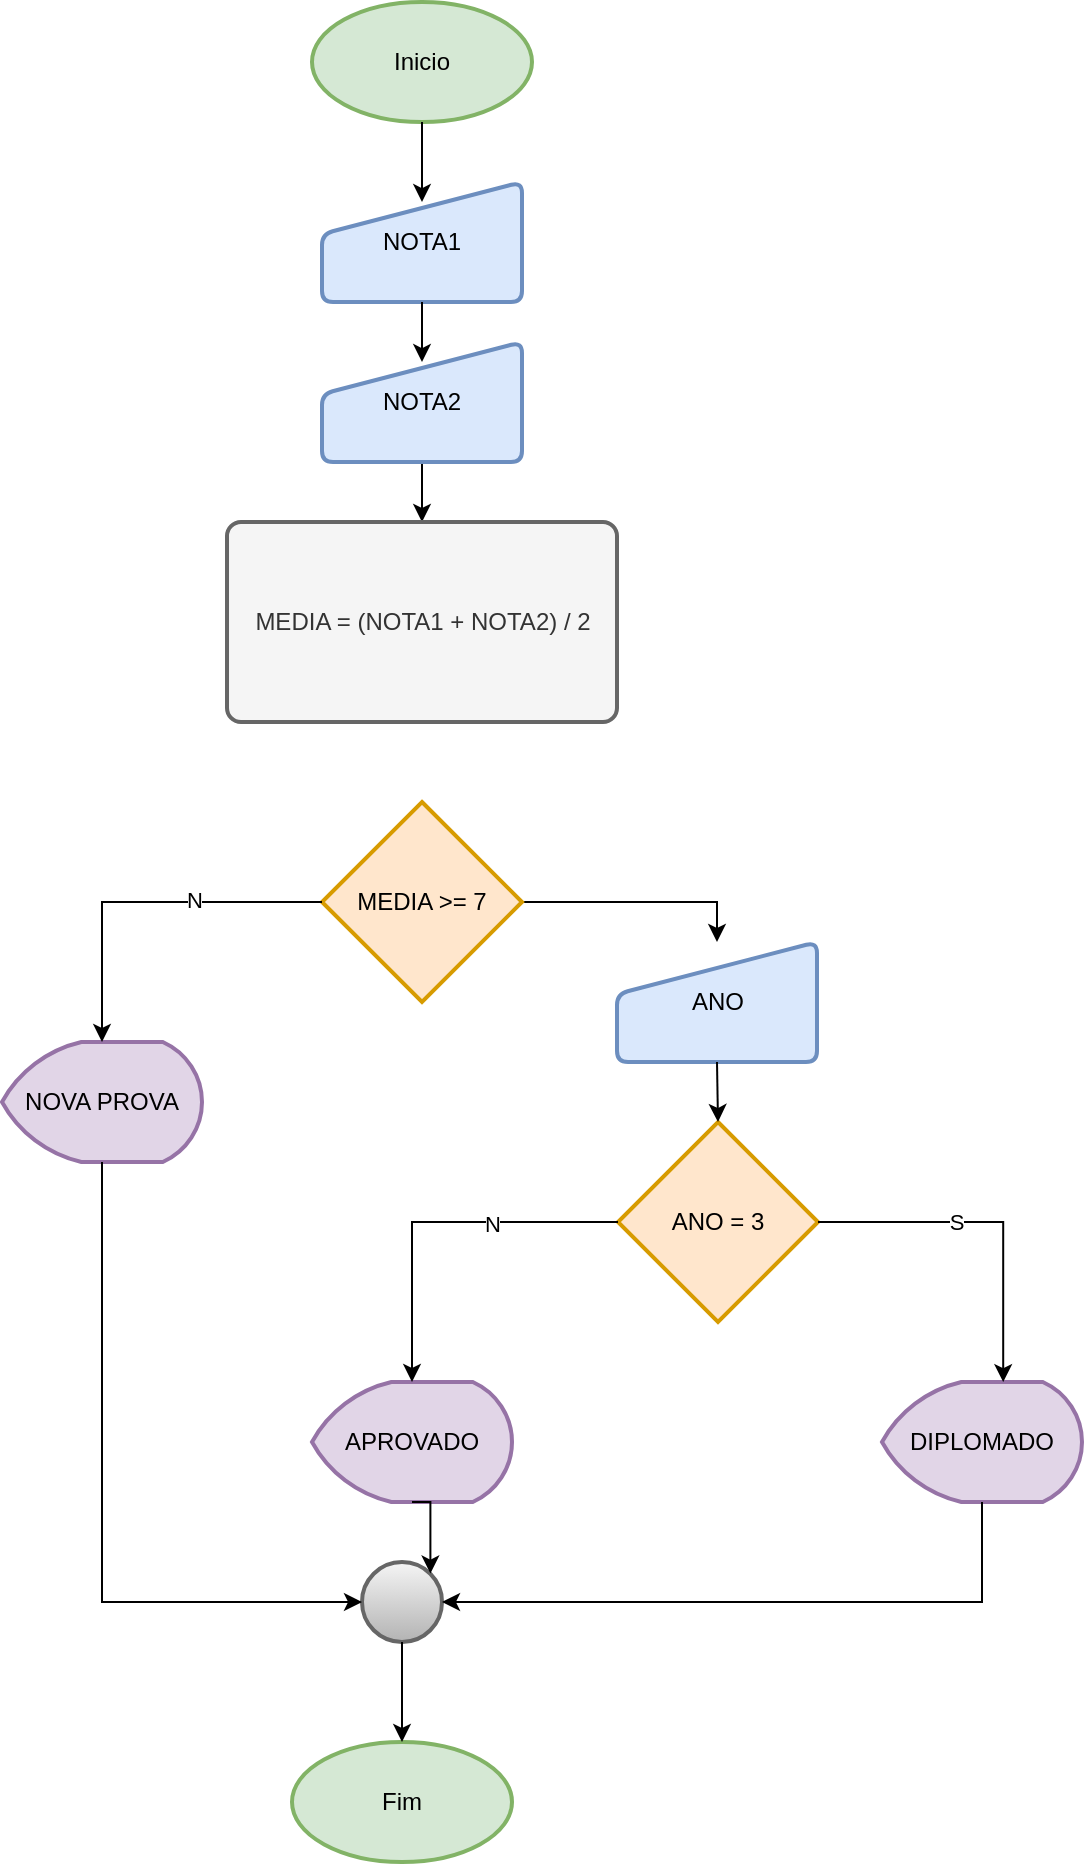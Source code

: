 <mxfile version="26.1.0">
  <diagram name="Página-1" id="YJJRnNdDditSqREs5Thc">
    <mxGraphModel dx="1500" dy="3219" grid="1" gridSize="10" guides="1" tooltips="1" connect="1" arrows="1" fold="1" page="1" pageScale="1" pageWidth="827" pageHeight="1169" math="0" shadow="0">
      <root>
        <mxCell id="0" />
        <mxCell id="1" parent="0" />
        <mxCell id="VxfXFjRvV8mxgG-HYUAd-1" value="Inicio" style="strokeWidth=2;html=1;shape=mxgraph.flowchart.start_1;whiteSpace=wrap;fillColor=#d5e8d4;strokeColor=#82b366;" vertex="1" parent="1">
          <mxGeometry x="325" y="-2300" width="110" height="60" as="geometry" />
        </mxCell>
        <mxCell id="VxfXFjRvV8mxgG-HYUAd-3" value="NOTA1" style="html=1;strokeWidth=2;shape=manualInput;whiteSpace=wrap;rounded=1;size=26;arcSize=11;fillColor=#dae8fc;strokeColor=#6c8ebf;" vertex="1" parent="1">
          <mxGeometry x="330" y="-2210" width="100" height="60" as="geometry" />
        </mxCell>
        <mxCell id="VxfXFjRvV8mxgG-HYUAd-4" value="Fim" style="strokeWidth=2;html=1;shape=mxgraph.flowchart.start_1;whiteSpace=wrap;fillColor=#d5e8d4;strokeColor=#82b366;" vertex="1" parent="1">
          <mxGeometry x="315" y="-1430" width="110" height="60" as="geometry" />
        </mxCell>
        <mxCell id="VxfXFjRvV8mxgG-HYUAd-9" style="edgeStyle=orthogonalEdgeStyle;rounded=0;orthogonalLoop=1;jettySize=auto;html=1;exitX=0.5;exitY=1;exitDx=0;exitDy=0;entryX=0.5;entryY=0;entryDx=0;entryDy=0;" edge="1" parent="1" source="VxfXFjRvV8mxgG-HYUAd-5" target="VxfXFjRvV8mxgG-HYUAd-6">
          <mxGeometry relative="1" as="geometry" />
        </mxCell>
        <mxCell id="VxfXFjRvV8mxgG-HYUAd-5" value="NOTA2" style="html=1;strokeWidth=2;shape=manualInput;whiteSpace=wrap;rounded=1;size=26;arcSize=11;fillColor=#dae8fc;strokeColor=#6c8ebf;" vertex="1" parent="1">
          <mxGeometry x="330" y="-2130" width="100" height="60" as="geometry" />
        </mxCell>
        <mxCell id="VxfXFjRvV8mxgG-HYUAd-6" value="MEDIA = (NOTA1 + NOTA2) / 2" style="rounded=1;whiteSpace=wrap;html=1;absoluteArcSize=1;arcSize=14;strokeWidth=2;fillColor=#f5f5f5;fontColor=#333333;strokeColor=#666666;" vertex="1" parent="1">
          <mxGeometry x="282.5" y="-2040" width="195" height="100" as="geometry" />
        </mxCell>
        <mxCell id="VxfXFjRvV8mxgG-HYUAd-7" style="edgeStyle=orthogonalEdgeStyle;rounded=0;orthogonalLoop=1;jettySize=auto;html=1;exitX=0.5;exitY=1;exitDx=0;exitDy=0;exitPerimeter=0;entryX=0.5;entryY=0.167;entryDx=0;entryDy=0;entryPerimeter=0;" edge="1" parent="1" source="VxfXFjRvV8mxgG-HYUAd-1" target="VxfXFjRvV8mxgG-HYUAd-3">
          <mxGeometry relative="1" as="geometry" />
        </mxCell>
        <mxCell id="VxfXFjRvV8mxgG-HYUAd-8" style="edgeStyle=orthogonalEdgeStyle;rounded=0;orthogonalLoop=1;jettySize=auto;html=1;exitX=0.5;exitY=1;exitDx=0;exitDy=0;entryX=0.5;entryY=0.167;entryDx=0;entryDy=0;entryPerimeter=0;" edge="1" parent="1" source="VxfXFjRvV8mxgG-HYUAd-3" target="VxfXFjRvV8mxgG-HYUAd-5">
          <mxGeometry relative="1" as="geometry" />
        </mxCell>
        <mxCell id="VxfXFjRvV8mxgG-HYUAd-32" style="edgeStyle=orthogonalEdgeStyle;rounded=0;orthogonalLoop=1;jettySize=auto;html=1;exitX=1;exitY=0.5;exitDx=0;exitDy=0;exitPerimeter=0;entryX=0.5;entryY=0;entryDx=0;entryDy=0;" edge="1" parent="1" source="VxfXFjRvV8mxgG-HYUAd-10" target="VxfXFjRvV8mxgG-HYUAd-30">
          <mxGeometry relative="1" as="geometry" />
        </mxCell>
        <mxCell id="VxfXFjRvV8mxgG-HYUAd-10" value="MEDIA &amp;gt;= 7" style="strokeWidth=2;html=1;shape=mxgraph.flowchart.decision;whiteSpace=wrap;fillColor=#ffe6cc;strokeColor=#d79b00;" vertex="1" parent="1">
          <mxGeometry x="330" y="-1900" width="100" height="100" as="geometry" />
        </mxCell>
        <mxCell id="VxfXFjRvV8mxgG-HYUAd-11" value="ANO = 3" style="strokeWidth=2;html=1;shape=mxgraph.flowchart.decision;whiteSpace=wrap;fillColor=#ffe6cc;strokeColor=#d79b00;" vertex="1" parent="1">
          <mxGeometry x="478" y="-1740" width="100" height="100" as="geometry" />
        </mxCell>
        <mxCell id="VxfXFjRvV8mxgG-HYUAd-13" value="NOVA PROVA" style="strokeWidth=2;html=1;shape=mxgraph.flowchart.display;whiteSpace=wrap;fillColor=#e1d5e7;strokeColor=#9673a6;" vertex="1" parent="1">
          <mxGeometry x="170" y="-1780" width="100" height="60" as="geometry" />
        </mxCell>
        <mxCell id="VxfXFjRvV8mxgG-HYUAd-14" style="edgeStyle=orthogonalEdgeStyle;rounded=0;orthogonalLoop=1;jettySize=auto;html=1;exitX=0;exitY=0.5;exitDx=0;exitDy=0;exitPerimeter=0;entryX=0.5;entryY=0;entryDx=0;entryDy=0;entryPerimeter=0;" edge="1" parent="1" source="VxfXFjRvV8mxgG-HYUAd-10" target="VxfXFjRvV8mxgG-HYUAd-13">
          <mxGeometry relative="1" as="geometry" />
        </mxCell>
        <mxCell id="VxfXFjRvV8mxgG-HYUAd-22" value="N" style="edgeLabel;html=1;align=center;verticalAlign=middle;resizable=0;points=[];" vertex="1" connectable="0" parent="VxfXFjRvV8mxgG-HYUAd-14">
          <mxGeometry x="-0.288" y="-1" relative="1" as="geometry">
            <mxPoint as="offset" />
          </mxGeometry>
        </mxCell>
        <mxCell id="VxfXFjRvV8mxgG-HYUAd-16" value="DIPLOMADO" style="strokeWidth=2;html=1;shape=mxgraph.flowchart.display;whiteSpace=wrap;fillColor=#e1d5e7;strokeColor=#9673a6;" vertex="1" parent="1">
          <mxGeometry x="610" y="-1610" width="100" height="60" as="geometry" />
        </mxCell>
        <mxCell id="VxfXFjRvV8mxgG-HYUAd-17" value="APROVADO" style="strokeWidth=2;html=1;shape=mxgraph.flowchart.display;whiteSpace=wrap;fillColor=#e1d5e7;strokeColor=#9673a6;" vertex="1" parent="1">
          <mxGeometry x="325" y="-1610" width="100" height="60" as="geometry" />
        </mxCell>
        <mxCell id="VxfXFjRvV8mxgG-HYUAd-18" style="edgeStyle=orthogonalEdgeStyle;rounded=0;orthogonalLoop=1;jettySize=auto;html=1;exitX=1;exitY=0.5;exitDx=0;exitDy=0;exitPerimeter=0;entryX=0.606;entryY=0.001;entryDx=0;entryDy=0;entryPerimeter=0;" edge="1" parent="1" source="VxfXFjRvV8mxgG-HYUAd-11" target="VxfXFjRvV8mxgG-HYUAd-16">
          <mxGeometry relative="1" as="geometry" />
        </mxCell>
        <mxCell id="VxfXFjRvV8mxgG-HYUAd-20" value="S" style="edgeLabel;html=1;align=center;verticalAlign=middle;resizable=0;points=[];" vertex="1" connectable="0" parent="VxfXFjRvV8mxgG-HYUAd-18">
          <mxGeometry x="-0.2" relative="1" as="geometry">
            <mxPoint as="offset" />
          </mxGeometry>
        </mxCell>
        <mxCell id="VxfXFjRvV8mxgG-HYUAd-19" style="edgeStyle=orthogonalEdgeStyle;rounded=0;orthogonalLoop=1;jettySize=auto;html=1;exitX=0;exitY=0.5;exitDx=0;exitDy=0;exitPerimeter=0;entryX=0.5;entryY=0;entryDx=0;entryDy=0;entryPerimeter=0;" edge="1" parent="1" source="VxfXFjRvV8mxgG-HYUAd-11" target="VxfXFjRvV8mxgG-HYUAd-17">
          <mxGeometry relative="1" as="geometry" />
        </mxCell>
        <mxCell id="VxfXFjRvV8mxgG-HYUAd-21" value="N" style="edgeLabel;html=1;align=center;verticalAlign=middle;resizable=0;points=[];" vertex="1" connectable="0" parent="VxfXFjRvV8mxgG-HYUAd-19">
          <mxGeometry x="-0.304" y="1" relative="1" as="geometry">
            <mxPoint as="offset" />
          </mxGeometry>
        </mxCell>
        <mxCell id="VxfXFjRvV8mxgG-HYUAd-23" value="" style="strokeWidth=2;html=1;shape=mxgraph.flowchart.start_2;whiteSpace=wrap;fillColor=#f5f5f5;gradientColor=#b3b3b3;strokeColor=#666666;" vertex="1" parent="1">
          <mxGeometry x="350" y="-1520" width="40" height="40" as="geometry" />
        </mxCell>
        <mxCell id="VxfXFjRvV8mxgG-HYUAd-24" style="edgeStyle=orthogonalEdgeStyle;rounded=0;orthogonalLoop=1;jettySize=auto;html=1;exitX=0.5;exitY=1;exitDx=0;exitDy=0;exitPerimeter=0;entryX=0;entryY=0.5;entryDx=0;entryDy=0;entryPerimeter=0;" edge="1" parent="1" source="VxfXFjRvV8mxgG-HYUAd-13" target="VxfXFjRvV8mxgG-HYUAd-23">
          <mxGeometry relative="1" as="geometry" />
        </mxCell>
        <mxCell id="VxfXFjRvV8mxgG-HYUAd-26" style="edgeStyle=orthogonalEdgeStyle;rounded=0;orthogonalLoop=1;jettySize=auto;html=1;exitX=0.5;exitY=1;exitDx=0;exitDy=0;exitPerimeter=0;entryX=1;entryY=0.5;entryDx=0;entryDy=0;entryPerimeter=0;" edge="1" parent="1" source="VxfXFjRvV8mxgG-HYUAd-16" target="VxfXFjRvV8mxgG-HYUAd-23">
          <mxGeometry relative="1" as="geometry" />
        </mxCell>
        <mxCell id="VxfXFjRvV8mxgG-HYUAd-28" style="edgeStyle=orthogonalEdgeStyle;rounded=0;orthogonalLoop=1;jettySize=auto;html=1;exitX=0.5;exitY=1;exitDx=0;exitDy=0;exitPerimeter=0;entryX=0.855;entryY=0.145;entryDx=0;entryDy=0;entryPerimeter=0;" edge="1" parent="1" source="VxfXFjRvV8mxgG-HYUAd-17" target="VxfXFjRvV8mxgG-HYUAd-23">
          <mxGeometry relative="1" as="geometry" />
        </mxCell>
        <mxCell id="VxfXFjRvV8mxgG-HYUAd-29" style="edgeStyle=orthogonalEdgeStyle;rounded=0;orthogonalLoop=1;jettySize=auto;html=1;exitX=0.5;exitY=1;exitDx=0;exitDy=0;exitPerimeter=0;entryX=0.5;entryY=0;entryDx=0;entryDy=0;entryPerimeter=0;" edge="1" parent="1" source="VxfXFjRvV8mxgG-HYUAd-23" target="VxfXFjRvV8mxgG-HYUAd-4">
          <mxGeometry relative="1" as="geometry" />
        </mxCell>
        <mxCell id="VxfXFjRvV8mxgG-HYUAd-30" value="ANO" style="html=1;strokeWidth=2;shape=manualInput;whiteSpace=wrap;rounded=1;size=26;arcSize=11;fillColor=#dae8fc;strokeColor=#6c8ebf;" vertex="1" parent="1">
          <mxGeometry x="477.5" y="-1830" width="100" height="60" as="geometry" />
        </mxCell>
        <mxCell id="VxfXFjRvV8mxgG-HYUAd-33" style="edgeStyle=orthogonalEdgeStyle;rounded=0;orthogonalLoop=1;jettySize=auto;html=1;exitX=0.5;exitY=1;exitDx=0;exitDy=0;entryX=0.5;entryY=0;entryDx=0;entryDy=0;entryPerimeter=0;" edge="1" parent="1" source="VxfXFjRvV8mxgG-HYUAd-30" target="VxfXFjRvV8mxgG-HYUAd-11">
          <mxGeometry relative="1" as="geometry" />
        </mxCell>
      </root>
    </mxGraphModel>
  </diagram>
</mxfile>
